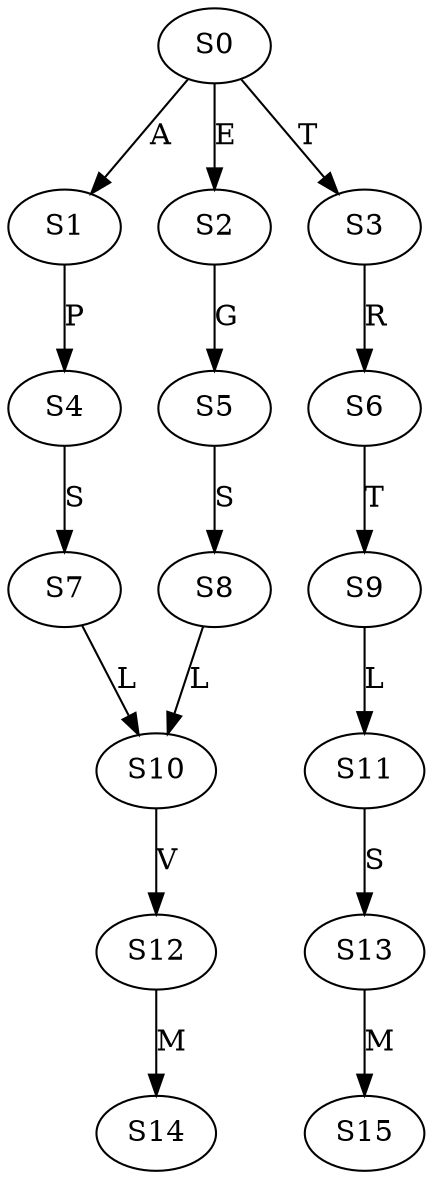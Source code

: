 strict digraph  {
	S0 -> S1 [ label = A ];
	S0 -> S2 [ label = E ];
	S0 -> S3 [ label = T ];
	S1 -> S4 [ label = P ];
	S2 -> S5 [ label = G ];
	S3 -> S6 [ label = R ];
	S4 -> S7 [ label = S ];
	S5 -> S8 [ label = S ];
	S6 -> S9 [ label = T ];
	S7 -> S10 [ label = L ];
	S8 -> S10 [ label = L ];
	S9 -> S11 [ label = L ];
	S10 -> S12 [ label = V ];
	S11 -> S13 [ label = S ];
	S12 -> S14 [ label = M ];
	S13 -> S15 [ label = M ];
}
